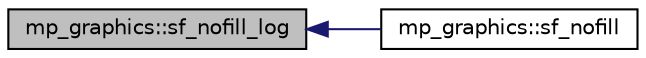 digraph "mp_graphics::sf_nofill_log"
{
  edge [fontname="Helvetica",fontsize="10",labelfontname="Helvetica",labelfontsize="10"];
  node [fontname="Helvetica",fontsize="10",shape=record];
  rankdir="LR";
  Node7053 [label="mp_graphics::sf_nofill_log",height=0.2,width=0.4,color="black", fillcolor="grey75", style="filled", fontcolor="black"];
  Node7053 -> Node7054 [dir="back",color="midnightblue",fontsize="10",style="solid",fontname="Helvetica"];
  Node7054 [label="mp_graphics::sf_nofill",height=0.2,width=0.4,color="black", fillcolor="white", style="filled",URL="$da/d2c/classmp__graphics.html#afeaff125b2f6ea3ca870ee238fd06b8b"];
}
